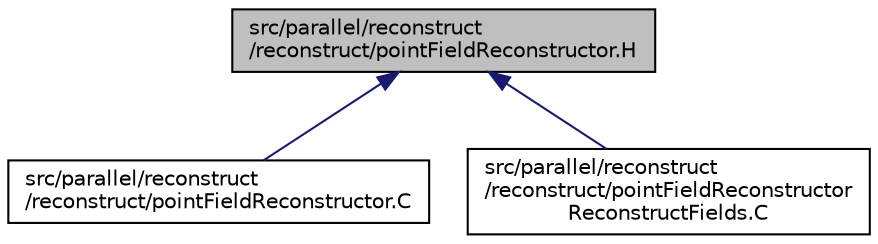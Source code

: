digraph "src/parallel/reconstruct/reconstruct/pointFieldReconstructor.H"
{
  bgcolor="transparent";
  edge [fontname="Helvetica",fontsize="10",labelfontname="Helvetica",labelfontsize="10"];
  node [fontname="Helvetica",fontsize="10",shape=record];
  Node1 [label="src/parallel/reconstruct\l/reconstruct/pointFieldReconstructor.H",height=0.2,width=0.4,color="black", fillcolor="grey75", style="filled", fontcolor="black"];
  Node1 -> Node2 [dir="back",color="midnightblue",fontsize="10",style="solid",fontname="Helvetica"];
  Node2 [label="src/parallel/reconstruct\l/reconstruct/pointFieldReconstructor.C",height=0.2,width=0.4,color="black",URL="$a09274.html"];
  Node1 -> Node3 [dir="back",color="midnightblue",fontsize="10",style="solid",fontname="Helvetica"];
  Node3 [label="src/parallel/reconstruct\l/reconstruct/pointFieldReconstructor\lReconstructFields.C",height=0.2,width=0.4,color="black",URL="$a09276.html"];
}
